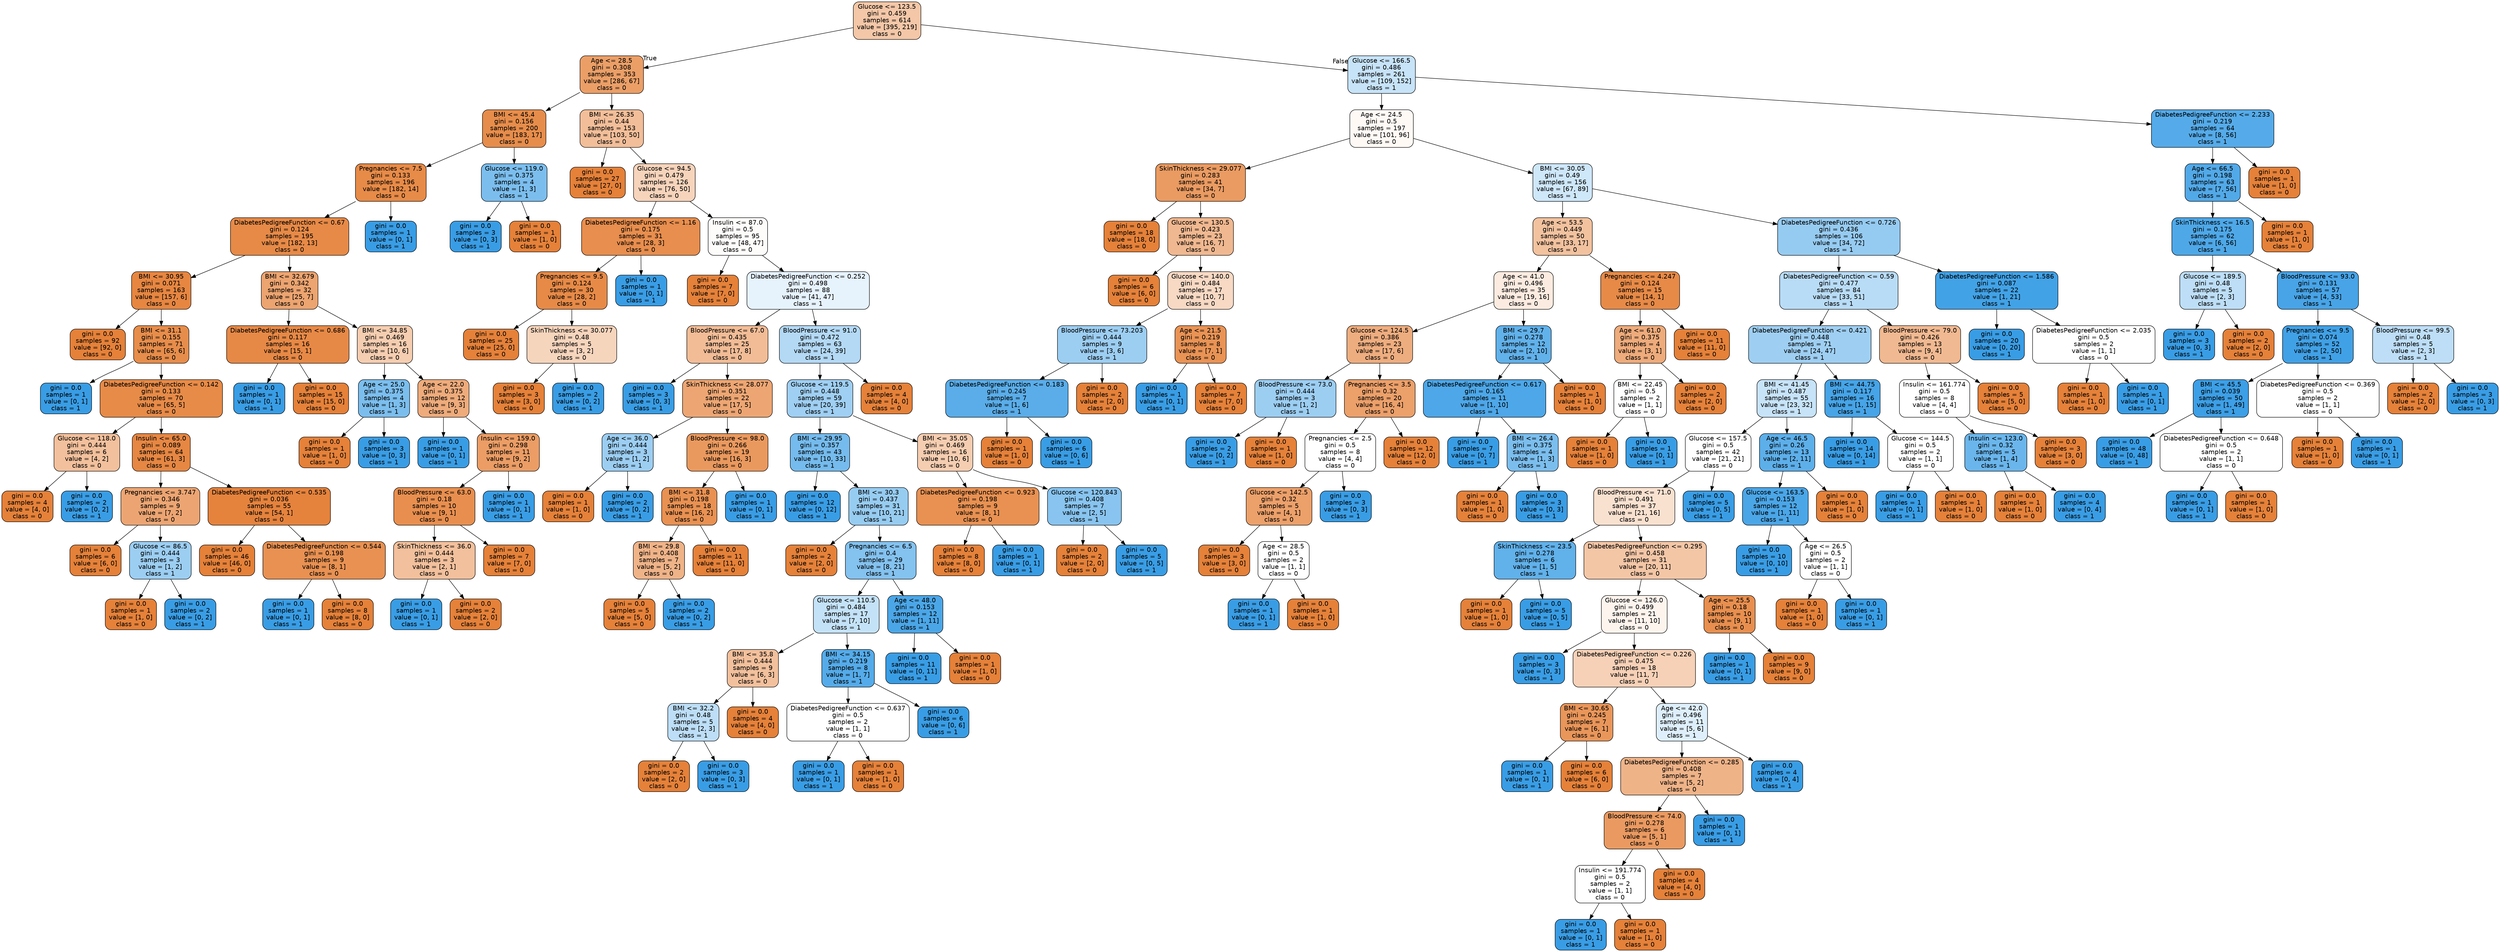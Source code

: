 digraph Tree {
node [shape=box, style="filled, rounded", color="black", fontname="helvetica"] ;
edge [fontname="helvetica"] ;
0 [label="Glucose <= 123.5\ngini = 0.459\nsamples = 614\nvalue = [395, 219]\nclass = 0", fillcolor="#f3c7a7"] ;
1 [label="Age <= 28.5\ngini = 0.308\nsamples = 353\nvalue = [286, 67]\nclass = 0", fillcolor="#eb9f67"] ;
0 -> 1 [labeldistance=2.5, labelangle=45, headlabel="True"] ;
2 [label="BMI <= 45.4\ngini = 0.156\nsamples = 200\nvalue = [183, 17]\nclass = 0", fillcolor="#e78d4b"] ;
1 -> 2 ;
3 [label="Pregnancies <= 7.5\ngini = 0.133\nsamples = 196\nvalue = [182, 14]\nclass = 0", fillcolor="#e78b48"] ;
2 -> 3 ;
4 [label="DiabetesPedigreeFunction <= 0.67\ngini = 0.124\nsamples = 195\nvalue = [182, 13]\nclass = 0", fillcolor="#e78a47"] ;
3 -> 4 ;
5 [label="BMI <= 30.95\ngini = 0.071\nsamples = 163\nvalue = [157, 6]\nclass = 0", fillcolor="#e68641"] ;
4 -> 5 ;
6 [label="gini = 0.0\nsamples = 92\nvalue = [92, 0]\nclass = 0", fillcolor="#e58139"] ;
5 -> 6 ;
7 [label="BMI <= 31.1\ngini = 0.155\nsamples = 71\nvalue = [65, 6]\nclass = 0", fillcolor="#e78d4b"] ;
5 -> 7 ;
8 [label="gini = 0.0\nsamples = 1\nvalue = [0, 1]\nclass = 1", fillcolor="#399de5"] ;
7 -> 8 ;
9 [label="DiabetesPedigreeFunction <= 0.142\ngini = 0.133\nsamples = 70\nvalue = [65, 5]\nclass = 0", fillcolor="#e78b48"] ;
7 -> 9 ;
10 [label="Glucose <= 118.0\ngini = 0.444\nsamples = 6\nvalue = [4, 2]\nclass = 0", fillcolor="#f2c09c"] ;
9 -> 10 ;
11 [label="gini = 0.0\nsamples = 4\nvalue = [4, 0]\nclass = 0", fillcolor="#e58139"] ;
10 -> 11 ;
12 [label="gini = 0.0\nsamples = 2\nvalue = [0, 2]\nclass = 1", fillcolor="#399de5"] ;
10 -> 12 ;
13 [label="Insulin <= 65.0\ngini = 0.089\nsamples = 64\nvalue = [61, 3]\nclass = 0", fillcolor="#e68743"] ;
9 -> 13 ;
14 [label="Pregnancies <= 3.747\ngini = 0.346\nsamples = 9\nvalue = [7, 2]\nclass = 0", fillcolor="#eca572"] ;
13 -> 14 ;
15 [label="gini = 0.0\nsamples = 6\nvalue = [6, 0]\nclass = 0", fillcolor="#e58139"] ;
14 -> 15 ;
16 [label="Glucose <= 86.5\ngini = 0.444\nsamples = 3\nvalue = [1, 2]\nclass = 1", fillcolor="#9ccef2"] ;
14 -> 16 ;
17 [label="gini = 0.0\nsamples = 1\nvalue = [1, 0]\nclass = 0", fillcolor="#e58139"] ;
16 -> 17 ;
18 [label="gini = 0.0\nsamples = 2\nvalue = [0, 2]\nclass = 1", fillcolor="#399de5"] ;
16 -> 18 ;
19 [label="DiabetesPedigreeFunction <= 0.535\ngini = 0.036\nsamples = 55\nvalue = [54, 1]\nclass = 0", fillcolor="#e5833d"] ;
13 -> 19 ;
20 [label="gini = 0.0\nsamples = 46\nvalue = [46, 0]\nclass = 0", fillcolor="#e58139"] ;
19 -> 20 ;
21 [label="DiabetesPedigreeFunction <= 0.544\ngini = 0.198\nsamples = 9\nvalue = [8, 1]\nclass = 0", fillcolor="#e89152"] ;
19 -> 21 ;
22 [label="gini = 0.0\nsamples = 1\nvalue = [0, 1]\nclass = 1", fillcolor="#399de5"] ;
21 -> 22 ;
23 [label="gini = 0.0\nsamples = 8\nvalue = [8, 0]\nclass = 0", fillcolor="#e58139"] ;
21 -> 23 ;
24 [label="BMI <= 32.679\ngini = 0.342\nsamples = 32\nvalue = [25, 7]\nclass = 0", fillcolor="#eca470"] ;
4 -> 24 ;
25 [label="DiabetesPedigreeFunction <= 0.686\ngini = 0.117\nsamples = 16\nvalue = [15, 1]\nclass = 0", fillcolor="#e78946"] ;
24 -> 25 ;
26 [label="gini = 0.0\nsamples = 1\nvalue = [0, 1]\nclass = 1", fillcolor="#399de5"] ;
25 -> 26 ;
27 [label="gini = 0.0\nsamples = 15\nvalue = [15, 0]\nclass = 0", fillcolor="#e58139"] ;
25 -> 27 ;
28 [label="BMI <= 34.85\ngini = 0.469\nsamples = 16\nvalue = [10, 6]\nclass = 0", fillcolor="#f5cdb0"] ;
24 -> 28 ;
29 [label="Age <= 25.0\ngini = 0.375\nsamples = 4\nvalue = [1, 3]\nclass = 1", fillcolor="#7bbeee"] ;
28 -> 29 ;
30 [label="gini = 0.0\nsamples = 1\nvalue = [1, 0]\nclass = 0", fillcolor="#e58139"] ;
29 -> 30 ;
31 [label="gini = 0.0\nsamples = 3\nvalue = [0, 3]\nclass = 1", fillcolor="#399de5"] ;
29 -> 31 ;
32 [label="Age <= 22.0\ngini = 0.375\nsamples = 12\nvalue = [9, 3]\nclass = 0", fillcolor="#eeab7b"] ;
28 -> 32 ;
33 [label="gini = 0.0\nsamples = 1\nvalue = [0, 1]\nclass = 1", fillcolor="#399de5"] ;
32 -> 33 ;
34 [label="Insulin <= 159.0\ngini = 0.298\nsamples = 11\nvalue = [9, 2]\nclass = 0", fillcolor="#eb9d65"] ;
32 -> 34 ;
35 [label="BloodPressure <= 63.0\ngini = 0.18\nsamples = 10\nvalue = [9, 1]\nclass = 0", fillcolor="#e88f4f"] ;
34 -> 35 ;
36 [label="SkinThickness <= 36.0\ngini = 0.444\nsamples = 3\nvalue = [2, 1]\nclass = 0", fillcolor="#f2c09c"] ;
35 -> 36 ;
37 [label="gini = 0.0\nsamples = 1\nvalue = [0, 1]\nclass = 1", fillcolor="#399de5"] ;
36 -> 37 ;
38 [label="gini = 0.0\nsamples = 2\nvalue = [2, 0]\nclass = 0", fillcolor="#e58139"] ;
36 -> 38 ;
39 [label="gini = 0.0\nsamples = 7\nvalue = [7, 0]\nclass = 0", fillcolor="#e58139"] ;
35 -> 39 ;
40 [label="gini = 0.0\nsamples = 1\nvalue = [0, 1]\nclass = 1", fillcolor="#399de5"] ;
34 -> 40 ;
41 [label="gini = 0.0\nsamples = 1\nvalue = [0, 1]\nclass = 1", fillcolor="#399de5"] ;
3 -> 41 ;
42 [label="Glucose <= 119.0\ngini = 0.375\nsamples = 4\nvalue = [1, 3]\nclass = 1", fillcolor="#7bbeee"] ;
2 -> 42 ;
43 [label="gini = 0.0\nsamples = 3\nvalue = [0, 3]\nclass = 1", fillcolor="#399de5"] ;
42 -> 43 ;
44 [label="gini = 0.0\nsamples = 1\nvalue = [1, 0]\nclass = 0", fillcolor="#e58139"] ;
42 -> 44 ;
45 [label="BMI <= 26.35\ngini = 0.44\nsamples = 153\nvalue = [103, 50]\nclass = 0", fillcolor="#f2be99"] ;
1 -> 45 ;
46 [label="gini = 0.0\nsamples = 27\nvalue = [27, 0]\nclass = 0", fillcolor="#e58139"] ;
45 -> 46 ;
47 [label="Glucose <= 94.5\ngini = 0.479\nsamples = 126\nvalue = [76, 50]\nclass = 0", fillcolor="#f6d4bb"] ;
45 -> 47 ;
48 [label="DiabetesPedigreeFunction <= 1.16\ngini = 0.175\nsamples = 31\nvalue = [28, 3]\nclass = 0", fillcolor="#e88e4e"] ;
47 -> 48 ;
49 [label="Pregnancies <= 9.5\ngini = 0.124\nsamples = 30\nvalue = [28, 2]\nclass = 0", fillcolor="#e78a47"] ;
48 -> 49 ;
50 [label="gini = 0.0\nsamples = 25\nvalue = [25, 0]\nclass = 0", fillcolor="#e58139"] ;
49 -> 50 ;
51 [label="SkinThickness <= 30.077\ngini = 0.48\nsamples = 5\nvalue = [3, 2]\nclass = 0", fillcolor="#f6d5bd"] ;
49 -> 51 ;
52 [label="gini = 0.0\nsamples = 3\nvalue = [3, 0]\nclass = 0", fillcolor="#e58139"] ;
51 -> 52 ;
53 [label="gini = 0.0\nsamples = 2\nvalue = [0, 2]\nclass = 1", fillcolor="#399de5"] ;
51 -> 53 ;
54 [label="gini = 0.0\nsamples = 1\nvalue = [0, 1]\nclass = 1", fillcolor="#399de5"] ;
48 -> 54 ;
55 [label="Insulin <= 87.0\ngini = 0.5\nsamples = 95\nvalue = [48, 47]\nclass = 0", fillcolor="#fefcfb"] ;
47 -> 55 ;
56 [label="gini = 0.0\nsamples = 7\nvalue = [7, 0]\nclass = 0", fillcolor="#e58139"] ;
55 -> 56 ;
57 [label="DiabetesPedigreeFunction <= 0.252\ngini = 0.498\nsamples = 88\nvalue = [41, 47]\nclass = 1", fillcolor="#e6f2fc"] ;
55 -> 57 ;
58 [label="BloodPressure <= 67.0\ngini = 0.435\nsamples = 25\nvalue = [17, 8]\nclass = 0", fillcolor="#f1bc96"] ;
57 -> 58 ;
59 [label="gini = 0.0\nsamples = 3\nvalue = [0, 3]\nclass = 1", fillcolor="#399de5"] ;
58 -> 59 ;
60 [label="SkinThickness <= 28.077\ngini = 0.351\nsamples = 22\nvalue = [17, 5]\nclass = 0", fillcolor="#eda673"] ;
58 -> 60 ;
61 [label="Age <= 36.0\ngini = 0.444\nsamples = 3\nvalue = [1, 2]\nclass = 1", fillcolor="#9ccef2"] ;
60 -> 61 ;
62 [label="gini = 0.0\nsamples = 1\nvalue = [1, 0]\nclass = 0", fillcolor="#e58139"] ;
61 -> 62 ;
63 [label="gini = 0.0\nsamples = 2\nvalue = [0, 2]\nclass = 1", fillcolor="#399de5"] ;
61 -> 63 ;
64 [label="BloodPressure <= 98.0\ngini = 0.266\nsamples = 19\nvalue = [16, 3]\nclass = 0", fillcolor="#ea995e"] ;
60 -> 64 ;
65 [label="BMI <= 31.8\ngini = 0.198\nsamples = 18\nvalue = [16, 2]\nclass = 0", fillcolor="#e89152"] ;
64 -> 65 ;
66 [label="BMI <= 29.8\ngini = 0.408\nsamples = 7\nvalue = [5, 2]\nclass = 0", fillcolor="#efb388"] ;
65 -> 66 ;
67 [label="gini = 0.0\nsamples = 5\nvalue = [5, 0]\nclass = 0", fillcolor="#e58139"] ;
66 -> 67 ;
68 [label="gini = 0.0\nsamples = 2\nvalue = [0, 2]\nclass = 1", fillcolor="#399de5"] ;
66 -> 68 ;
69 [label="gini = 0.0\nsamples = 11\nvalue = [11, 0]\nclass = 0", fillcolor="#e58139"] ;
65 -> 69 ;
70 [label="gini = 0.0\nsamples = 1\nvalue = [0, 1]\nclass = 1", fillcolor="#399de5"] ;
64 -> 70 ;
71 [label="BloodPressure <= 91.0\ngini = 0.472\nsamples = 63\nvalue = [24, 39]\nclass = 1", fillcolor="#b3d9f5"] ;
57 -> 71 ;
72 [label="Glucose <= 119.5\ngini = 0.448\nsamples = 59\nvalue = [20, 39]\nclass = 1", fillcolor="#9fcff2"] ;
71 -> 72 ;
73 [label="BMI <= 29.95\ngini = 0.357\nsamples = 43\nvalue = [10, 33]\nclass = 1", fillcolor="#75bbed"] ;
72 -> 73 ;
74 [label="gini = 0.0\nsamples = 12\nvalue = [0, 12]\nclass = 1", fillcolor="#399de5"] ;
73 -> 74 ;
75 [label="BMI <= 30.3\ngini = 0.437\nsamples = 31\nvalue = [10, 21]\nclass = 1", fillcolor="#97ccf1"] ;
73 -> 75 ;
76 [label="gini = 0.0\nsamples = 2\nvalue = [2, 0]\nclass = 0", fillcolor="#e58139"] ;
75 -> 76 ;
77 [label="Pregnancies <= 6.5\ngini = 0.4\nsamples = 29\nvalue = [8, 21]\nclass = 1", fillcolor="#84c2ef"] ;
75 -> 77 ;
78 [label="Glucose <= 110.5\ngini = 0.484\nsamples = 17\nvalue = [7, 10]\nclass = 1", fillcolor="#c4e2f7"] ;
77 -> 78 ;
79 [label="BMI <= 35.8\ngini = 0.444\nsamples = 9\nvalue = [6, 3]\nclass = 0", fillcolor="#f2c09c"] ;
78 -> 79 ;
80 [label="BMI <= 32.2\ngini = 0.48\nsamples = 5\nvalue = [2, 3]\nclass = 1", fillcolor="#bddef6"] ;
79 -> 80 ;
81 [label="gini = 0.0\nsamples = 2\nvalue = [2, 0]\nclass = 0", fillcolor="#e58139"] ;
80 -> 81 ;
82 [label="gini = 0.0\nsamples = 3\nvalue = [0, 3]\nclass = 1", fillcolor="#399de5"] ;
80 -> 82 ;
83 [label="gini = 0.0\nsamples = 4\nvalue = [4, 0]\nclass = 0", fillcolor="#e58139"] ;
79 -> 83 ;
84 [label="BMI <= 34.15\ngini = 0.219\nsamples = 8\nvalue = [1, 7]\nclass = 1", fillcolor="#55abe9"] ;
78 -> 84 ;
85 [label="DiabetesPedigreeFunction <= 0.637\ngini = 0.5\nsamples = 2\nvalue = [1, 1]\nclass = 0", fillcolor="#ffffff"] ;
84 -> 85 ;
86 [label="gini = 0.0\nsamples = 1\nvalue = [0, 1]\nclass = 1", fillcolor="#399de5"] ;
85 -> 86 ;
87 [label="gini = 0.0\nsamples = 1\nvalue = [1, 0]\nclass = 0", fillcolor="#e58139"] ;
85 -> 87 ;
88 [label="gini = 0.0\nsamples = 6\nvalue = [0, 6]\nclass = 1", fillcolor="#399de5"] ;
84 -> 88 ;
89 [label="Age <= 48.0\ngini = 0.153\nsamples = 12\nvalue = [1, 11]\nclass = 1", fillcolor="#4ba6e7"] ;
77 -> 89 ;
90 [label="gini = 0.0\nsamples = 11\nvalue = [0, 11]\nclass = 1", fillcolor="#399de5"] ;
89 -> 90 ;
91 [label="gini = 0.0\nsamples = 1\nvalue = [1, 0]\nclass = 0", fillcolor="#e58139"] ;
89 -> 91 ;
92 [label="BMI <= 35.05\ngini = 0.469\nsamples = 16\nvalue = [10, 6]\nclass = 0", fillcolor="#f5cdb0"] ;
72 -> 92 ;
93 [label="DiabetesPedigreeFunction <= 0.923\ngini = 0.198\nsamples = 9\nvalue = [8, 1]\nclass = 0", fillcolor="#e89152"] ;
92 -> 93 ;
94 [label="gini = 0.0\nsamples = 8\nvalue = [8, 0]\nclass = 0", fillcolor="#e58139"] ;
93 -> 94 ;
95 [label="gini = 0.0\nsamples = 1\nvalue = [0, 1]\nclass = 1", fillcolor="#399de5"] ;
93 -> 95 ;
96 [label="Glucose <= 120.843\ngini = 0.408\nsamples = 7\nvalue = [2, 5]\nclass = 1", fillcolor="#88c4ef"] ;
92 -> 96 ;
97 [label="gini = 0.0\nsamples = 2\nvalue = [2, 0]\nclass = 0", fillcolor="#e58139"] ;
96 -> 97 ;
98 [label="gini = 0.0\nsamples = 5\nvalue = [0, 5]\nclass = 1", fillcolor="#399de5"] ;
96 -> 98 ;
99 [label="gini = 0.0\nsamples = 4\nvalue = [4, 0]\nclass = 0", fillcolor="#e58139"] ;
71 -> 99 ;
100 [label="Glucose <= 166.5\ngini = 0.486\nsamples = 261\nvalue = [109, 152]\nclass = 1", fillcolor="#c7e3f8"] ;
0 -> 100 [labeldistance=2.5, labelangle=-45, headlabel="False"] ;
101 [label="Age <= 24.5\ngini = 0.5\nsamples = 197\nvalue = [101, 96]\nclass = 0", fillcolor="#fef9f5"] ;
100 -> 101 ;
102 [label="SkinThickness <= 29.077\ngini = 0.283\nsamples = 41\nvalue = [34, 7]\nclass = 0", fillcolor="#ea9b62"] ;
101 -> 102 ;
103 [label="gini = 0.0\nsamples = 18\nvalue = [18, 0]\nclass = 0", fillcolor="#e58139"] ;
102 -> 103 ;
104 [label="Glucose <= 130.5\ngini = 0.423\nsamples = 23\nvalue = [16, 7]\nclass = 0", fillcolor="#f0b890"] ;
102 -> 104 ;
105 [label="gini = 0.0\nsamples = 6\nvalue = [6, 0]\nclass = 0", fillcolor="#e58139"] ;
104 -> 105 ;
106 [label="Glucose <= 140.0\ngini = 0.484\nsamples = 17\nvalue = [10, 7]\nclass = 0", fillcolor="#f7d9c4"] ;
104 -> 106 ;
107 [label="BloodPressure <= 73.203\ngini = 0.444\nsamples = 9\nvalue = [3, 6]\nclass = 1", fillcolor="#9ccef2"] ;
106 -> 107 ;
108 [label="DiabetesPedigreeFunction <= 0.183\ngini = 0.245\nsamples = 7\nvalue = [1, 6]\nclass = 1", fillcolor="#5aade9"] ;
107 -> 108 ;
109 [label="gini = 0.0\nsamples = 1\nvalue = [1, 0]\nclass = 0", fillcolor="#e58139"] ;
108 -> 109 ;
110 [label="gini = 0.0\nsamples = 6\nvalue = [0, 6]\nclass = 1", fillcolor="#399de5"] ;
108 -> 110 ;
111 [label="gini = 0.0\nsamples = 2\nvalue = [2, 0]\nclass = 0", fillcolor="#e58139"] ;
107 -> 111 ;
112 [label="Age <= 21.5\ngini = 0.219\nsamples = 8\nvalue = [7, 1]\nclass = 0", fillcolor="#e99355"] ;
106 -> 112 ;
113 [label="gini = 0.0\nsamples = 1\nvalue = [0, 1]\nclass = 1", fillcolor="#399de5"] ;
112 -> 113 ;
114 [label="gini = 0.0\nsamples = 7\nvalue = [7, 0]\nclass = 0", fillcolor="#e58139"] ;
112 -> 114 ;
115 [label="BMI <= 30.05\ngini = 0.49\nsamples = 156\nvalue = [67, 89]\nclass = 1", fillcolor="#cee7f9"] ;
101 -> 115 ;
116 [label="Age <= 53.5\ngini = 0.449\nsamples = 50\nvalue = [33, 17]\nclass = 0", fillcolor="#f2c29f"] ;
115 -> 116 ;
117 [label="Age <= 41.0\ngini = 0.496\nsamples = 35\nvalue = [19, 16]\nclass = 0", fillcolor="#fbebe0"] ;
116 -> 117 ;
118 [label="Glucose <= 124.5\ngini = 0.386\nsamples = 23\nvalue = [17, 6]\nclass = 0", fillcolor="#eead7f"] ;
117 -> 118 ;
119 [label="BloodPressure <= 73.0\ngini = 0.444\nsamples = 3\nvalue = [1, 2]\nclass = 1", fillcolor="#9ccef2"] ;
118 -> 119 ;
120 [label="gini = 0.0\nsamples = 2\nvalue = [0, 2]\nclass = 1", fillcolor="#399de5"] ;
119 -> 120 ;
121 [label="gini = 0.0\nsamples = 1\nvalue = [1, 0]\nclass = 0", fillcolor="#e58139"] ;
119 -> 121 ;
122 [label="Pregnancies <= 3.5\ngini = 0.32\nsamples = 20\nvalue = [16, 4]\nclass = 0", fillcolor="#eca06a"] ;
118 -> 122 ;
123 [label="Pregnancies <= 2.5\ngini = 0.5\nsamples = 8\nvalue = [4, 4]\nclass = 0", fillcolor="#ffffff"] ;
122 -> 123 ;
124 [label="Glucose <= 142.5\ngini = 0.32\nsamples = 5\nvalue = [4, 1]\nclass = 0", fillcolor="#eca06a"] ;
123 -> 124 ;
125 [label="gini = 0.0\nsamples = 3\nvalue = [3, 0]\nclass = 0", fillcolor="#e58139"] ;
124 -> 125 ;
126 [label="Age <= 28.5\ngini = 0.5\nsamples = 2\nvalue = [1, 1]\nclass = 0", fillcolor="#ffffff"] ;
124 -> 126 ;
127 [label="gini = 0.0\nsamples = 1\nvalue = [0, 1]\nclass = 1", fillcolor="#399de5"] ;
126 -> 127 ;
128 [label="gini = 0.0\nsamples = 1\nvalue = [1, 0]\nclass = 0", fillcolor="#e58139"] ;
126 -> 128 ;
129 [label="gini = 0.0\nsamples = 3\nvalue = [0, 3]\nclass = 1", fillcolor="#399de5"] ;
123 -> 129 ;
130 [label="gini = 0.0\nsamples = 12\nvalue = [12, 0]\nclass = 0", fillcolor="#e58139"] ;
122 -> 130 ;
131 [label="BMI <= 29.7\ngini = 0.278\nsamples = 12\nvalue = [2, 10]\nclass = 1", fillcolor="#61b1ea"] ;
117 -> 131 ;
132 [label="DiabetesPedigreeFunction <= 0.617\ngini = 0.165\nsamples = 11\nvalue = [1, 10]\nclass = 1", fillcolor="#4da7e8"] ;
131 -> 132 ;
133 [label="gini = 0.0\nsamples = 7\nvalue = [0, 7]\nclass = 1", fillcolor="#399de5"] ;
132 -> 133 ;
134 [label="BMI <= 26.4\ngini = 0.375\nsamples = 4\nvalue = [1, 3]\nclass = 1", fillcolor="#7bbeee"] ;
132 -> 134 ;
135 [label="gini = 0.0\nsamples = 1\nvalue = [1, 0]\nclass = 0", fillcolor="#e58139"] ;
134 -> 135 ;
136 [label="gini = 0.0\nsamples = 3\nvalue = [0, 3]\nclass = 1", fillcolor="#399de5"] ;
134 -> 136 ;
137 [label="gini = 0.0\nsamples = 1\nvalue = [1, 0]\nclass = 0", fillcolor="#e58139"] ;
131 -> 137 ;
138 [label="Pregnancies <= 4.247\ngini = 0.124\nsamples = 15\nvalue = [14, 1]\nclass = 0", fillcolor="#e78a47"] ;
116 -> 138 ;
139 [label="Age <= 61.0\ngini = 0.375\nsamples = 4\nvalue = [3, 1]\nclass = 0", fillcolor="#eeab7b"] ;
138 -> 139 ;
140 [label="BMI <= 22.45\ngini = 0.5\nsamples = 2\nvalue = [1, 1]\nclass = 0", fillcolor="#ffffff"] ;
139 -> 140 ;
141 [label="gini = 0.0\nsamples = 1\nvalue = [1, 0]\nclass = 0", fillcolor="#e58139"] ;
140 -> 141 ;
142 [label="gini = 0.0\nsamples = 1\nvalue = [0, 1]\nclass = 1", fillcolor="#399de5"] ;
140 -> 142 ;
143 [label="gini = 0.0\nsamples = 2\nvalue = [2, 0]\nclass = 0", fillcolor="#e58139"] ;
139 -> 143 ;
144 [label="gini = 0.0\nsamples = 11\nvalue = [11, 0]\nclass = 0", fillcolor="#e58139"] ;
138 -> 144 ;
145 [label="DiabetesPedigreeFunction <= 0.726\ngini = 0.436\nsamples = 106\nvalue = [34, 72]\nclass = 1", fillcolor="#96cbf1"] ;
115 -> 145 ;
146 [label="DiabetesPedigreeFunction <= 0.59\ngini = 0.477\nsamples = 84\nvalue = [33, 51]\nclass = 1", fillcolor="#b9dcf6"] ;
145 -> 146 ;
147 [label="DiabetesPedigreeFunction <= 0.421\ngini = 0.448\nsamples = 71\nvalue = [24, 47]\nclass = 1", fillcolor="#9ecff2"] ;
146 -> 147 ;
148 [label="BMI <= 41.45\ngini = 0.487\nsamples = 55\nvalue = [23, 32]\nclass = 1", fillcolor="#c7e3f8"] ;
147 -> 148 ;
149 [label="Glucose <= 157.5\ngini = 0.5\nsamples = 42\nvalue = [21, 21]\nclass = 0", fillcolor="#ffffff"] ;
148 -> 149 ;
150 [label="BloodPressure <= 71.0\ngini = 0.491\nsamples = 37\nvalue = [21, 16]\nclass = 0", fillcolor="#f9e1d0"] ;
149 -> 150 ;
151 [label="SkinThickness <= 23.5\ngini = 0.278\nsamples = 6\nvalue = [1, 5]\nclass = 1", fillcolor="#61b1ea"] ;
150 -> 151 ;
152 [label="gini = 0.0\nsamples = 1\nvalue = [1, 0]\nclass = 0", fillcolor="#e58139"] ;
151 -> 152 ;
153 [label="gini = 0.0\nsamples = 5\nvalue = [0, 5]\nclass = 1", fillcolor="#399de5"] ;
151 -> 153 ;
154 [label="DiabetesPedigreeFunction <= 0.295\ngini = 0.458\nsamples = 31\nvalue = [20, 11]\nclass = 0", fillcolor="#f3c6a6"] ;
150 -> 154 ;
155 [label="Glucose <= 126.0\ngini = 0.499\nsamples = 21\nvalue = [11, 10]\nclass = 0", fillcolor="#fdf4ed"] ;
154 -> 155 ;
156 [label="gini = 0.0\nsamples = 3\nvalue = [0, 3]\nclass = 1", fillcolor="#399de5"] ;
155 -> 156 ;
157 [label="DiabetesPedigreeFunction <= 0.226\ngini = 0.475\nsamples = 18\nvalue = [11, 7]\nclass = 0", fillcolor="#f6d1b7"] ;
155 -> 157 ;
158 [label="BMI <= 30.65\ngini = 0.245\nsamples = 7\nvalue = [6, 1]\nclass = 0", fillcolor="#e9965a"] ;
157 -> 158 ;
159 [label="gini = 0.0\nsamples = 1\nvalue = [0, 1]\nclass = 1", fillcolor="#399de5"] ;
158 -> 159 ;
160 [label="gini = 0.0\nsamples = 6\nvalue = [6, 0]\nclass = 0", fillcolor="#e58139"] ;
158 -> 160 ;
161 [label="Age <= 42.0\ngini = 0.496\nsamples = 11\nvalue = [5, 6]\nclass = 1", fillcolor="#deeffb"] ;
157 -> 161 ;
162 [label="DiabetesPedigreeFunction <= 0.285\ngini = 0.408\nsamples = 7\nvalue = [5, 2]\nclass = 0", fillcolor="#efb388"] ;
161 -> 162 ;
163 [label="BloodPressure <= 74.0\ngini = 0.278\nsamples = 6\nvalue = [5, 1]\nclass = 0", fillcolor="#ea9a61"] ;
162 -> 163 ;
164 [label="Insulin <= 191.774\ngini = 0.5\nsamples = 2\nvalue = [1, 1]\nclass = 0", fillcolor="#ffffff"] ;
163 -> 164 ;
165 [label="gini = 0.0\nsamples = 1\nvalue = [0, 1]\nclass = 1", fillcolor="#399de5"] ;
164 -> 165 ;
166 [label="gini = 0.0\nsamples = 1\nvalue = [1, 0]\nclass = 0", fillcolor="#e58139"] ;
164 -> 166 ;
167 [label="gini = 0.0\nsamples = 4\nvalue = [4, 0]\nclass = 0", fillcolor="#e58139"] ;
163 -> 167 ;
168 [label="gini = 0.0\nsamples = 1\nvalue = [0, 1]\nclass = 1", fillcolor="#399de5"] ;
162 -> 168 ;
169 [label="gini = 0.0\nsamples = 4\nvalue = [0, 4]\nclass = 1", fillcolor="#399de5"] ;
161 -> 169 ;
170 [label="Age <= 25.5\ngini = 0.18\nsamples = 10\nvalue = [9, 1]\nclass = 0", fillcolor="#e88f4f"] ;
154 -> 170 ;
171 [label="gini = 0.0\nsamples = 1\nvalue = [0, 1]\nclass = 1", fillcolor="#399de5"] ;
170 -> 171 ;
172 [label="gini = 0.0\nsamples = 9\nvalue = [9, 0]\nclass = 0", fillcolor="#e58139"] ;
170 -> 172 ;
173 [label="gini = 0.0\nsamples = 5\nvalue = [0, 5]\nclass = 1", fillcolor="#399de5"] ;
149 -> 173 ;
174 [label="Age <= 46.5\ngini = 0.26\nsamples = 13\nvalue = [2, 11]\nclass = 1", fillcolor="#5dafea"] ;
148 -> 174 ;
175 [label="Glucose <= 163.5\ngini = 0.153\nsamples = 12\nvalue = [1, 11]\nclass = 1", fillcolor="#4ba6e7"] ;
174 -> 175 ;
176 [label="gini = 0.0\nsamples = 10\nvalue = [0, 10]\nclass = 1", fillcolor="#399de5"] ;
175 -> 176 ;
177 [label="Age <= 26.5\ngini = 0.5\nsamples = 2\nvalue = [1, 1]\nclass = 0", fillcolor="#ffffff"] ;
175 -> 177 ;
178 [label="gini = 0.0\nsamples = 1\nvalue = [1, 0]\nclass = 0", fillcolor="#e58139"] ;
177 -> 178 ;
179 [label="gini = 0.0\nsamples = 1\nvalue = [0, 1]\nclass = 1", fillcolor="#399de5"] ;
177 -> 179 ;
180 [label="gini = 0.0\nsamples = 1\nvalue = [1, 0]\nclass = 0", fillcolor="#e58139"] ;
174 -> 180 ;
181 [label="BMI <= 44.75\ngini = 0.117\nsamples = 16\nvalue = [1, 15]\nclass = 1", fillcolor="#46a4e7"] ;
147 -> 181 ;
182 [label="gini = 0.0\nsamples = 14\nvalue = [0, 14]\nclass = 1", fillcolor="#399de5"] ;
181 -> 182 ;
183 [label="Glucose <= 144.5\ngini = 0.5\nsamples = 2\nvalue = [1, 1]\nclass = 0", fillcolor="#ffffff"] ;
181 -> 183 ;
184 [label="gini = 0.0\nsamples = 1\nvalue = [0, 1]\nclass = 1", fillcolor="#399de5"] ;
183 -> 184 ;
185 [label="gini = 0.0\nsamples = 1\nvalue = [1, 0]\nclass = 0", fillcolor="#e58139"] ;
183 -> 185 ;
186 [label="BloodPressure <= 79.0\ngini = 0.426\nsamples = 13\nvalue = [9, 4]\nclass = 0", fillcolor="#f1b991"] ;
146 -> 186 ;
187 [label="Insulin <= 161.774\ngini = 0.5\nsamples = 8\nvalue = [4, 4]\nclass = 0", fillcolor="#ffffff"] ;
186 -> 187 ;
188 [label="Insulin <= 123.0\ngini = 0.32\nsamples = 5\nvalue = [1, 4]\nclass = 1", fillcolor="#6ab6ec"] ;
187 -> 188 ;
189 [label="gini = 0.0\nsamples = 1\nvalue = [1, 0]\nclass = 0", fillcolor="#e58139"] ;
188 -> 189 ;
190 [label="gini = 0.0\nsamples = 4\nvalue = [0, 4]\nclass = 1", fillcolor="#399de5"] ;
188 -> 190 ;
191 [label="gini = 0.0\nsamples = 3\nvalue = [3, 0]\nclass = 0", fillcolor="#e58139"] ;
187 -> 191 ;
192 [label="gini = 0.0\nsamples = 5\nvalue = [5, 0]\nclass = 0", fillcolor="#e58139"] ;
186 -> 192 ;
193 [label="DiabetesPedigreeFunction <= 1.586\ngini = 0.087\nsamples = 22\nvalue = [1, 21]\nclass = 1", fillcolor="#42a2e6"] ;
145 -> 193 ;
194 [label="gini = 0.0\nsamples = 20\nvalue = [0, 20]\nclass = 1", fillcolor="#399de5"] ;
193 -> 194 ;
195 [label="DiabetesPedigreeFunction <= 2.035\ngini = 0.5\nsamples = 2\nvalue = [1, 1]\nclass = 0", fillcolor="#ffffff"] ;
193 -> 195 ;
196 [label="gini = 0.0\nsamples = 1\nvalue = [1, 0]\nclass = 0", fillcolor="#e58139"] ;
195 -> 196 ;
197 [label="gini = 0.0\nsamples = 1\nvalue = [0, 1]\nclass = 1", fillcolor="#399de5"] ;
195 -> 197 ;
198 [label="DiabetesPedigreeFunction <= 2.233\ngini = 0.219\nsamples = 64\nvalue = [8, 56]\nclass = 1", fillcolor="#55abe9"] ;
100 -> 198 ;
199 [label="Age <= 66.5\ngini = 0.198\nsamples = 63\nvalue = [7, 56]\nclass = 1", fillcolor="#52a9e8"] ;
198 -> 199 ;
200 [label="SkinThickness <= 16.5\ngini = 0.175\nsamples = 62\nvalue = [6, 56]\nclass = 1", fillcolor="#4ea8e8"] ;
199 -> 200 ;
201 [label="Glucose <= 189.5\ngini = 0.48\nsamples = 5\nvalue = [2, 3]\nclass = 1", fillcolor="#bddef6"] ;
200 -> 201 ;
202 [label="gini = 0.0\nsamples = 3\nvalue = [0, 3]\nclass = 1", fillcolor="#399de5"] ;
201 -> 202 ;
203 [label="gini = 0.0\nsamples = 2\nvalue = [2, 0]\nclass = 0", fillcolor="#e58139"] ;
201 -> 203 ;
204 [label="BloodPressure <= 93.0\ngini = 0.131\nsamples = 57\nvalue = [4, 53]\nclass = 1", fillcolor="#48a4e7"] ;
200 -> 204 ;
205 [label="Pregnancies <= 9.5\ngini = 0.074\nsamples = 52\nvalue = [2, 50]\nclass = 1", fillcolor="#41a1e6"] ;
204 -> 205 ;
206 [label="BMI <= 45.5\ngini = 0.039\nsamples = 50\nvalue = [1, 49]\nclass = 1", fillcolor="#3d9fe6"] ;
205 -> 206 ;
207 [label="gini = 0.0\nsamples = 48\nvalue = [0, 48]\nclass = 1", fillcolor="#399de5"] ;
206 -> 207 ;
208 [label="DiabetesPedigreeFunction <= 0.648\ngini = 0.5\nsamples = 2\nvalue = [1, 1]\nclass = 0", fillcolor="#ffffff"] ;
206 -> 208 ;
209 [label="gini = 0.0\nsamples = 1\nvalue = [0, 1]\nclass = 1", fillcolor="#399de5"] ;
208 -> 209 ;
210 [label="gini = 0.0\nsamples = 1\nvalue = [1, 0]\nclass = 0", fillcolor="#e58139"] ;
208 -> 210 ;
211 [label="DiabetesPedigreeFunction <= 0.369\ngini = 0.5\nsamples = 2\nvalue = [1, 1]\nclass = 0", fillcolor="#ffffff"] ;
205 -> 211 ;
212 [label="gini = 0.0\nsamples = 1\nvalue = [1, 0]\nclass = 0", fillcolor="#e58139"] ;
211 -> 212 ;
213 [label="gini = 0.0\nsamples = 1\nvalue = [0, 1]\nclass = 1", fillcolor="#399de5"] ;
211 -> 213 ;
214 [label="BloodPressure <= 99.5\ngini = 0.48\nsamples = 5\nvalue = [2, 3]\nclass = 1", fillcolor="#bddef6"] ;
204 -> 214 ;
215 [label="gini = 0.0\nsamples = 2\nvalue = [2, 0]\nclass = 0", fillcolor="#e58139"] ;
214 -> 215 ;
216 [label="gini = 0.0\nsamples = 3\nvalue = [0, 3]\nclass = 1", fillcolor="#399de5"] ;
214 -> 216 ;
217 [label="gini = 0.0\nsamples = 1\nvalue = [1, 0]\nclass = 0", fillcolor="#e58139"] ;
199 -> 217 ;
218 [label="gini = 0.0\nsamples = 1\nvalue = [1, 0]\nclass = 0", fillcolor="#e58139"] ;
198 -> 218 ;
}